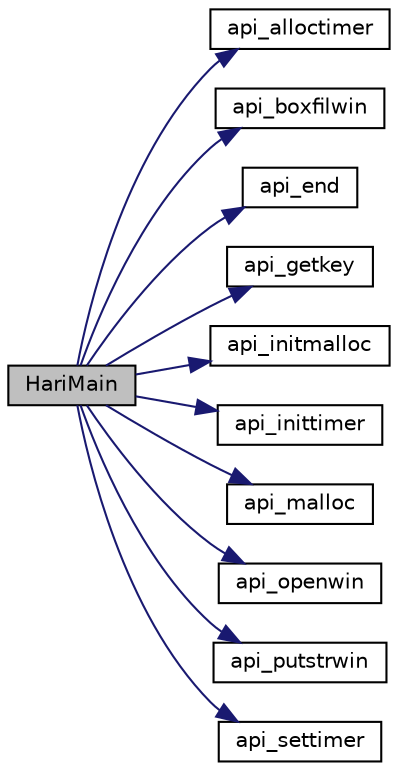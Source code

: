 digraph "HariMain"
{
 // LATEX_PDF_SIZE
  edge [fontname="Helvetica",fontsize="10",labelfontname="Helvetica",labelfontsize="10"];
  node [fontname="Helvetica",fontsize="10",shape=record];
  rankdir="LR";
  Node1 [label="HariMain",height=0.2,width=0.4,color="black", fillcolor="grey75", style="filled", fontcolor="black",tooltip=" "];
  Node1 -> Node2 [color="midnightblue",fontsize="10",style="solid"];
  Node2 [label="api_alloctimer",height=0.2,width=0.4,color="black", fillcolor="white", style="filled",URL="$apilib_8h.html#a7281fa22543ded51848051b846503a4a",tooltip="タイマを取得します"];
  Node1 -> Node3 [color="midnightblue",fontsize="10",style="solid"];
  Node3 [label="api_boxfilwin",height=0.2,width=0.4,color="black", fillcolor="white", style="filled",URL="$apilib_8h.html#aeb90139a38ff3dcdc979ba44ad1837b9",tooltip="指定ウインドウに四角形を描画する"];
  Node1 -> Node4 [color="midnightblue",fontsize="10",style="solid"];
  Node4 [label="api_end",height=0.2,width=0.4,color="black", fillcolor="white", style="filled",URL="$apilib_8h.html#ad75f3bbaa1d5c628c07566f9eba2dba3",tooltip="終了API"];
  Node1 -> Node5 [color="midnightblue",fontsize="10",style="solid"];
  Node5 [label="api_getkey",height=0.2,width=0.4,color="black", fillcolor="white", style="filled",URL="$apilib_8h.html#a3140d6ff11e61bca4fb683b070bfd836",tooltip="キー入力を受け付けます"];
  Node1 -> Node6 [color="midnightblue",fontsize="10",style="solid"];
  Node6 [label="api_initmalloc",height=0.2,width=0.4,color="black", fillcolor="white", style="filled",URL="$apilib_8h.html#a2441c5574e36da0c19e2c0a47aea295e",tooltip="メモリマネージャの初期化を行う"];
  Node1 -> Node7 [color="midnightblue",fontsize="10",style="solid"];
  Node7 [label="api_inittimer",height=0.2,width=0.4,color="black", fillcolor="white", style="filled",URL="$apilib_8h.html#ad3724dfdc6e74ecd81e767d46f83ea95",tooltip="タイマの送信データ設定を行います タイムアウト時に送信データを送信します"];
  Node1 -> Node8 [color="midnightblue",fontsize="10",style="solid"];
  Node8 [label="api_malloc",height=0.2,width=0.4,color="black", fillcolor="white", style="filled",URL="$apilib_8h.html#a0179a3e4366c71d17f9bdbf27042f6ec",tooltip="指定サイズのメモリを確保する"];
  Node1 -> Node9 [color="midnightblue",fontsize="10",style="solid"];
  Node9 [label="api_openwin",height=0.2,width=0.4,color="black", fillcolor="white", style="filled",URL="$apilib_8h.html#afdd7af308e25e9174f9a5d8544a5874a",tooltip="ウインドウを生成する"];
  Node1 -> Node10 [color="midnightblue",fontsize="10",style="solid"];
  Node10 [label="api_putstrwin",height=0.2,width=0.4,color="black", fillcolor="white", style="filled",URL="$apilib_8h.html#a0f22d2c11b8765707b2f30f188eb659c",tooltip="指定ウインドウに文字列を表示する"];
  Node1 -> Node11 [color="midnightblue",fontsize="10",style="solid"];
  Node11 [label="api_settimer",height=0.2,width=0.4,color="black", fillcolor="white", style="filled",URL="$apilib_8h.html#adad7e0777138ab2d73e913e837823576",tooltip="タイマの発火時間を設定します"];
}
